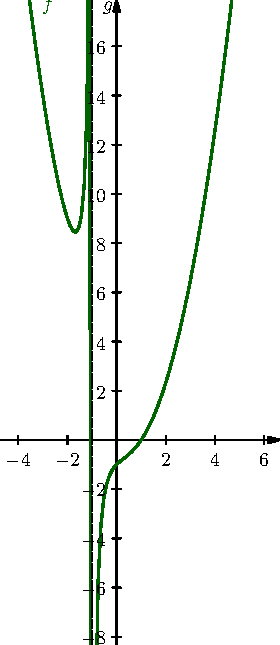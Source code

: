  /* Geogebra to Asymptote conversion, documentation at artofproblemsolving.com/Wiki, go to User:Azjps/geogebra */
import graph; size(11.385cm); 
real labelscalefactor = 0.5; /* changes label-to-point distance */
pen dps = linewidth(0.7) + fontsize(10); defaultpen(dps); /* default pen style */ 
pen dotstyle = black; /* point style */ 
real xmin = -4.74, xmax = 6.645, ymin = -8.335, ymax = 17.9;  /* image dimensions */
pen qqwuqq = rgb(0.,0.39215686274509803,0.); 
Label laxis; laxis.p = fontsize(10); 
xaxis(xmin, xmax, Ticks(laxis, Step = 2., Size = 2, NoZero),EndArrow(6), above = true); 
yaxis(ymin, ymax, Ticks(laxis, Step = 2., Size = 2, NoZero),EndArrow(6), above = true); /* draws axes; NoZero hides '0' label */ 
 /* draw figures */
real f1 (real x) {return (x^(3.0)-1.0)/(x+1.0);} 
draw(graph(f1,-4.73,6.635), linewidth(1.2) + qqwuqq); 
draw((-1.,ymin)--(-1.,ymax), linetype("2 2")); /* line */
 /* dots and labels */
label("$f$", (-3.12,17.225), NE * labelscalefactor,qqwuqq); 
label("$g$", (-0.645,17.225), NE * labelscalefactor); 
clip((xmin,ymin)--(xmin,ymax)--(xmax,ymax)--(xmax,ymin)--cycle); 
 /* end of picture */